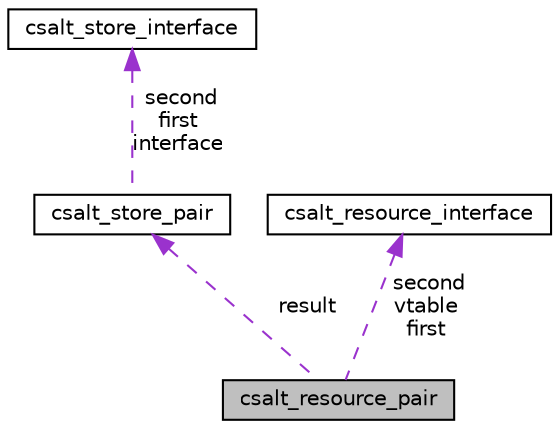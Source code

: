 digraph "csalt_resource_pair"
{
 // LATEX_PDF_SIZE
  edge [fontname="Helvetica",fontsize="10",labelfontname="Helvetica",labelfontsize="10"];
  node [fontname="Helvetica",fontsize="10",shape=record];
  Node1 [label="csalt_resource_pair",height=0.2,width=0.4,color="black", fillcolor="grey75", style="filled", fontcolor="black",tooltip="This type allows storing a pair of resources and treating them as a single resource."];
  Node2 -> Node1 [dir="back",color="darkorchid3",fontsize="10",style="dashed",label=" result" ,fontname="Helvetica"];
  Node2 [label="csalt_store_pair",height=0.2,width=0.4,color="black", fillcolor="white", style="filled",URL="$structcsalt__store__pair.html",tooltip="This type allows storing a pair of stores and interacting with them as though they are a single store..."];
  Node3 -> Node2 [dir="back",color="darkorchid3",fontsize="10",style="dashed",label=" second\nfirst\ninterface" ,fontname="Helvetica"];
  Node3 [label="csalt_store_interface",height=0.2,width=0.4,color="black", fillcolor="white", style="filled",URL="$structcsalt__store__interface.html",tooltip=" "];
  Node4 -> Node1 [dir="back",color="darkorchid3",fontsize="10",style="dashed",label=" second\nvtable\nfirst" ,fontname="Helvetica"];
  Node4 [label="csalt_resource_interface",height=0.2,width=0.4,color="black", fillcolor="white", style="filled",URL="$structcsalt__resource__interface.html",tooltip="Interface definition for managed resources."];
}
